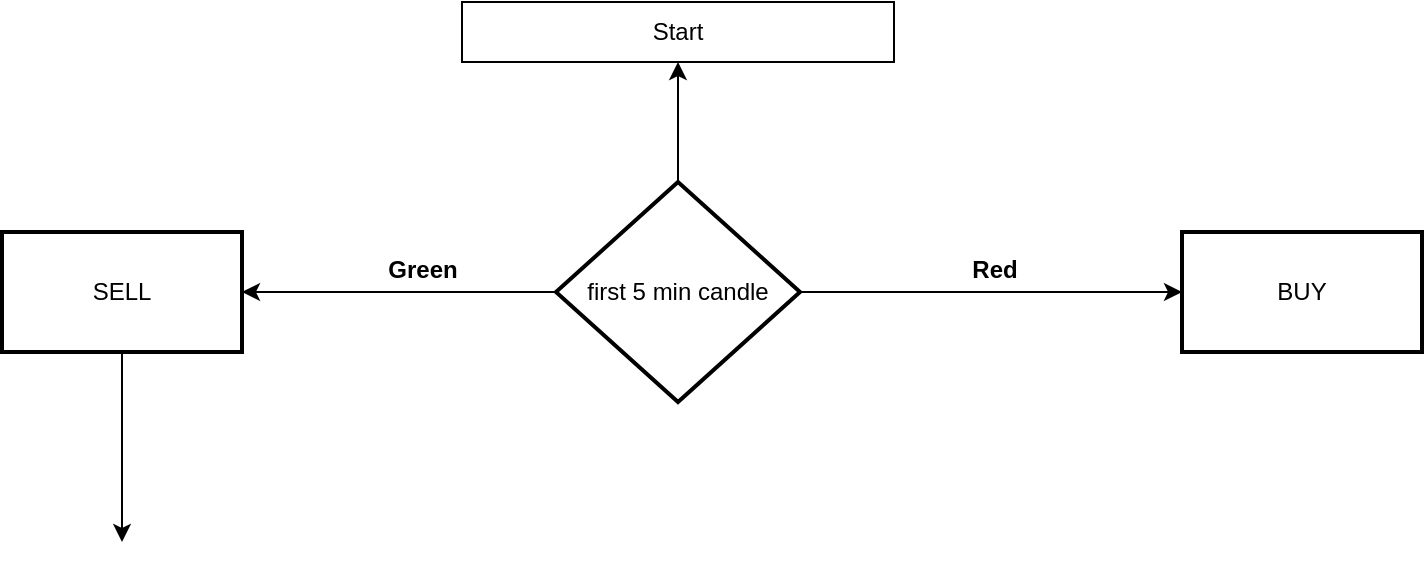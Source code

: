 <mxfile version="20.8.23" type="github"><diagram name="Page-1" id="oQVyuiL4QPPWgS0Ap4G-"><mxGraphModel dx="954" dy="608" grid="1" gridSize="10" guides="1" tooltips="1" connect="1" arrows="1" fold="1" page="1" pageScale="1" pageWidth="827" pageHeight="1169" math="0" shadow="0"><root><mxCell id="0"/><mxCell id="1" parent="0"/><mxCell id="3r7emDAcONgv2VdJgADw-2" value="Start" style="rounded=0;whiteSpace=wrap;html=1;" vertex="1" parent="1"><mxGeometry x="310" y="30" width="216" height="30" as="geometry"/></mxCell><mxCell id="3r7emDAcONgv2VdJgADw-4" style="edgeStyle=orthogonalEdgeStyle;rounded=0;orthogonalLoop=1;jettySize=auto;html=1;entryX=0.5;entryY=1;entryDx=0;entryDy=0;" edge="1" parent="1" source="3r7emDAcONgv2VdJgADw-3" target="3r7emDAcONgv2VdJgADw-2"><mxGeometry relative="1" as="geometry"/></mxCell><mxCell id="3r7emDAcONgv2VdJgADw-6" style="edgeStyle=orthogonalEdgeStyle;rounded=0;orthogonalLoop=1;jettySize=auto;html=1;entryX=1;entryY=0.5;entryDx=0;entryDy=0;" edge="1" parent="1" source="3r7emDAcONgv2VdJgADw-3" target="3r7emDAcONgv2VdJgADw-5"><mxGeometry relative="1" as="geometry"/></mxCell><mxCell id="3r7emDAcONgv2VdJgADw-11" style="edgeStyle=orthogonalEdgeStyle;rounded=0;orthogonalLoop=1;jettySize=auto;html=1;" edge="1" parent="1" source="3r7emDAcONgv2VdJgADw-3" target="3r7emDAcONgv2VdJgADw-9"><mxGeometry relative="1" as="geometry"/></mxCell><mxCell id="3r7emDAcONgv2VdJgADw-3" value="first 5 min candle" style="strokeWidth=2;html=1;shape=mxgraph.flowchart.decision;whiteSpace=wrap;" vertex="1" parent="1"><mxGeometry x="357" y="120" width="122" height="110" as="geometry"/></mxCell><mxCell id="3r7emDAcONgv2VdJgADw-12" style="edgeStyle=orthogonalEdgeStyle;rounded=0;orthogonalLoop=1;jettySize=auto;html=1;fontSize=12;" edge="1" parent="1" source="3r7emDAcONgv2VdJgADw-5"><mxGeometry relative="1" as="geometry"><mxPoint x="140" y="300" as="targetPoint"/></mxGeometry></mxCell><mxCell id="3r7emDAcONgv2VdJgADw-5" value="SELL" style="whiteSpace=wrap;html=1;strokeWidth=2;" vertex="1" parent="1"><mxGeometry x="80" y="145" width="120" height="60" as="geometry"/></mxCell><mxCell id="3r7emDAcONgv2VdJgADw-7" value="&lt;font style=&quot;font-size: 12px;&quot;&gt;Red&lt;/font&gt;" style="text;strokeColor=none;fillColor=none;html=1;fontSize=24;fontStyle=1;verticalAlign=middle;align=center;" vertex="1" parent="1"><mxGeometry x="526" y="140" width="100" height="40" as="geometry"/></mxCell><mxCell id="3r7emDAcONgv2VdJgADw-8" value="&lt;font style=&quot;font-size: 12px;&quot;&gt;Green&lt;/font&gt;" style="text;strokeColor=none;fillColor=none;html=1;fontSize=24;fontStyle=1;verticalAlign=middle;align=center;" vertex="1" parent="1"><mxGeometry x="240" y="140" width="100" height="40" as="geometry"/></mxCell><mxCell id="3r7emDAcONgv2VdJgADw-9" value="BUY" style="whiteSpace=wrap;html=1;strokeWidth=2;" vertex="1" parent="1"><mxGeometry x="670" y="145" width="120" height="60" as="geometry"/></mxCell></root></mxGraphModel></diagram></mxfile>